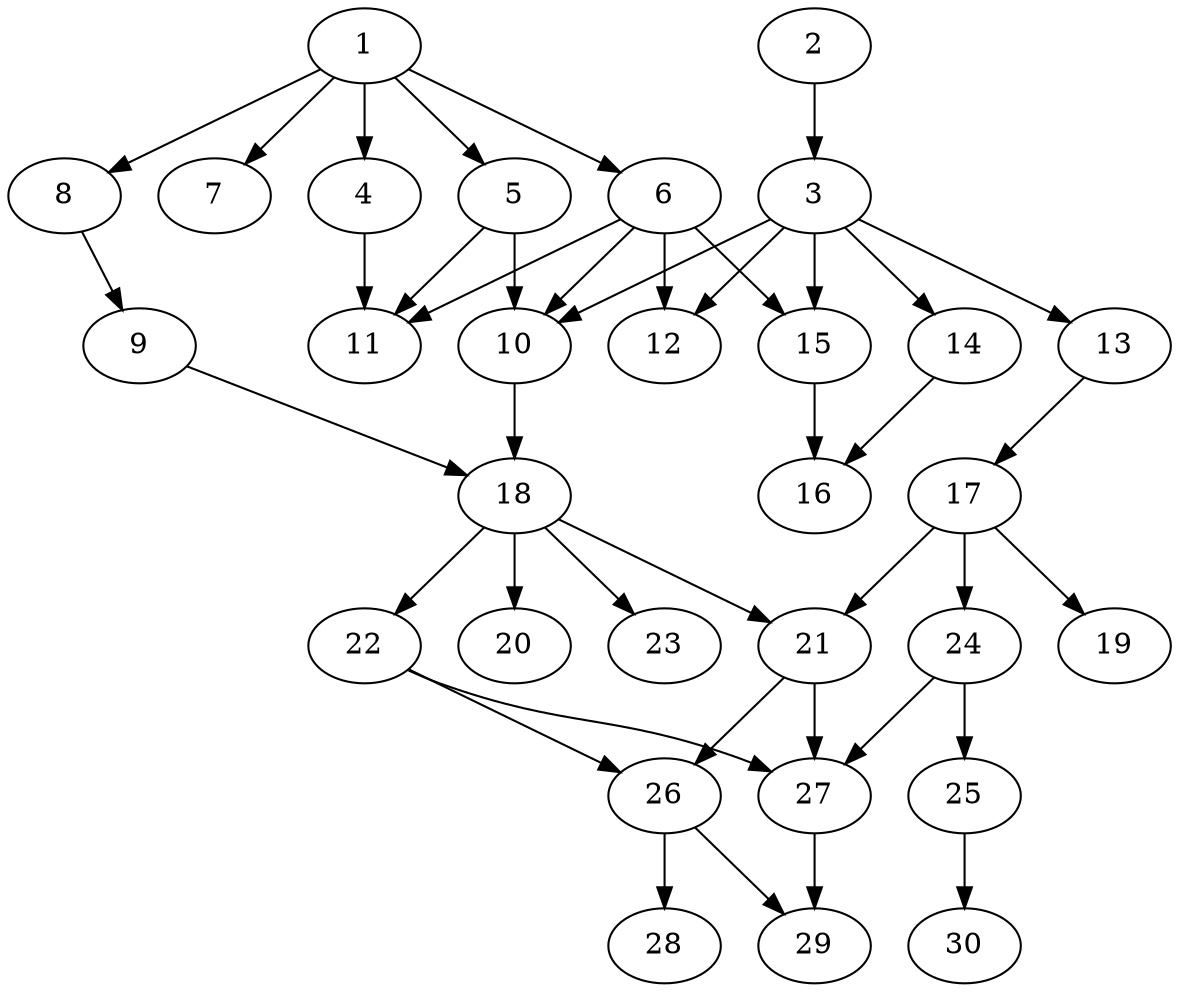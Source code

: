 // DAG automatically generated by daggen at Fri Jul 29 10:40:30 2022
// daggen.exe --dot -n 30 --ccr 0.5 --fat 0.5 --regular 0.5 --density 0.5 -o data\30/random_30_18.gv 
digraph G {
  1 [compute_size="285926894300", trans_size="20237", result_size="13312", ram="28888976",alpha="0.00"]
  1 -> 4 [size ="13312"]
  1 -> 5 [size ="13312"]
  1 -> 6 [size ="13312"]
  1 -> 7 [size ="13312"]
  1 -> 8 [size ="13312"]
  2 [compute_size="368293445632", trans_size="534519", result_size="9216", ram="50621456",alpha="0.09"]
  2 -> 3 [size ="9216"]
  3 [compute_size="3157852160", trans_size="113138", result_size="74752", ram="1845344",alpha="0.16"]
  3 -> 10 [size ="74752"]
  3 -> 12 [size ="74752"]
  3 -> 13 [size ="74752"]
  3 -> 14 [size ="74752"]
  3 -> 15 [size ="74752"]
  4 [compute_size="657877683064", trans_size="127301", result_size="9216", ram="7644368",alpha="0.06"]
  4 -> 11 [size ="9216"]
  5 [compute_size="782757789696", trans_size="129411", result_size="54272", ram="38812736",alpha="0.08"]
  5 -> 10 [size ="54272"]
  5 -> 11 [size ="54272"]
  6 [compute_size="413653108287", trans_size="678698", result_size="9216", ram="39489104",alpha="0.08"]
  6 -> 10 [size ="9216"]
  6 -> 11 [size ="9216"]
  6 -> 12 [size ="9216"]
  6 -> 15 [size ="9216"]
  7 [compute_size="68719476736", trans_size="167613", result_size="0", ram="33321008",alpha="0.12"]
  8 [compute_size="11532238848", trans_size="52590", result_size="91136", ram="627248",alpha="0.01"]
  8 -> 9 [size ="91136"]
  9 [compute_size="614971235624", trans_size="935311", result_size="1024", ram="20725040",alpha="0.11"]
  9 -> 18 [size ="1024"]
  10 [compute_size="28991029248", trans_size="693947", result_size="29696", ram="13848896",alpha="0.18"]
  10 -> 18 [size ="29696"]
  11 [compute_size="3302129664", trans_size="651652", result_size="0", ram="22267856",alpha="0.02"]
  12 [compute_size="68719476736", trans_size="869072", result_size="0", ram="14097584",alpha="0.05"]
  13 [compute_size="9173164032", trans_size="274836", result_size="13312", ram="1162640",alpha="0.11"]
  13 -> 17 [size ="13312"]
  14 [compute_size="8589934592", trans_size="74392", result_size="70656", ram="40981232",alpha="0.01"]
  14 -> 16 [size ="70656"]
  15 [compute_size="31868245528", trans_size="65281", result_size="29696", ram="16666832",alpha="0.07"]
  15 -> 16 [size ="29696"]
  16 [compute_size="561916113451", trans_size="837998", result_size="0", ram="29349920",alpha="0.14"]
  17 [compute_size="36268998656", trans_size="348588", result_size="70656", ram="13304000",alpha="0.03"]
  17 -> 19 [size ="70656"]
  17 -> 21 [size ="70656"]
  17 -> 24 [size ="70656"]
  18 [compute_size="31532908544", trans_size="137850", result_size="91136", ram="1441424",alpha="0.15"]
  18 -> 20 [size ="91136"]
  18 -> 21 [size ="91136"]
  18 -> 22 [size ="91136"]
  18 -> 23 [size ="91136"]
  19 [compute_size="582886064547", trans_size="1012547", result_size="0", ram="5955824",alpha="0.10"]
  20 [compute_size="283131331686", trans_size="848324", result_size="0", ram="32852144",alpha="0.06"]
  21 [compute_size="549755813888", trans_size="32034", result_size="91136", ram="46086464",alpha="0.09"]
  21 -> 26 [size ="91136"]
  21 -> 27 [size ="91136"]
  22 [compute_size="45843865600", trans_size="821726", result_size="1024", ram="13416464",alpha="0.19"]
  22 -> 26 [size ="1024"]
  22 -> 27 [size ="1024"]
  23 [compute_size="47608233984", trans_size="220905", result_size="0", ram="3153728",alpha="0.05"]
  24 [compute_size="119564892802", trans_size="492480", result_size="1024", ram="28621280",alpha="0.06"]
  24 -> 25 [size ="1024"]
  24 -> 27 [size ="1024"]
  25 [compute_size="6353178624", trans_size="411950", result_size="54272", ram="51706496",alpha="0.07"]
  25 -> 30 [size ="54272"]
  26 [compute_size="10377101312", trans_size="228705", result_size="91136", ram="33100832",alpha="0.08"]
  26 -> 28 [size ="91136"]
  26 -> 29 [size ="91136"]
  27 [compute_size="595518759396", trans_size="166750", result_size="54272", ram="29647712",alpha="0.09"]
  27 -> 29 [size ="54272"]
  28 [compute_size="2903445504", trans_size="34623", result_size="0", ram="5166992",alpha="0.05"]
  29 [compute_size="162878931711", trans_size="502230", result_size="0", ram="11507744",alpha="0.09"]
  30 [compute_size="92496199680", trans_size="65249", result_size="0", ram="32508416",alpha="0.09"]
}

